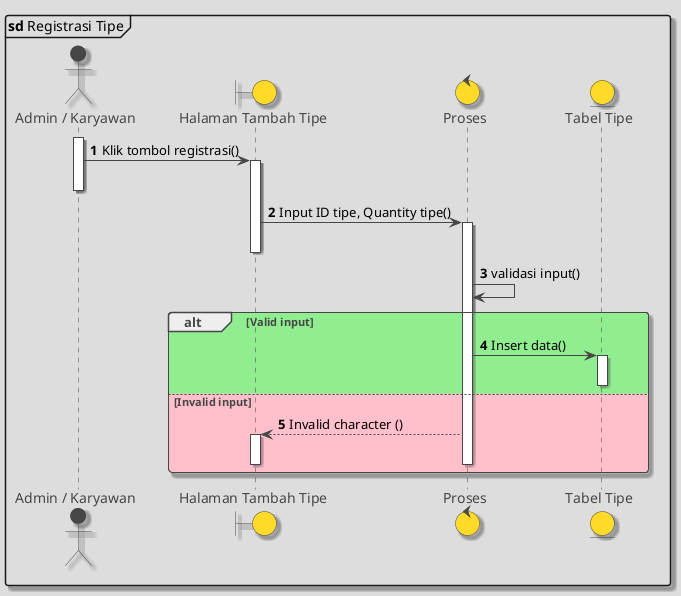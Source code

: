 @startuml

!theme toy
skinparam shadowing true
mainframe **sd** Registrasi Tipe
autonumber

actor "Admin / Karyawan" as user
boundary "Halaman Tambah Tipe" as tambahTipe
control Proses
entity "Tabel Tipe" as tabelTipe

activate user
user -> tambahTipe ++ : Klik tombol registrasi()
deactivate user
tambahTipe -> Proses ++ : Input ID tipe, Quantity tipe()
deactivate tambahTipe
Proses -> Proses : validasi input()

alt #lightgreen Valid input
Proses -> tabelTipe ++ : Insert data()
deactivate tabelTipe
else #pink Invalid input

Proses --> tambahTipe ++ : Invalid character ()

deactivate Proses
deactivate tambahTipe
deactivate tabelTipe
end

@enduml

